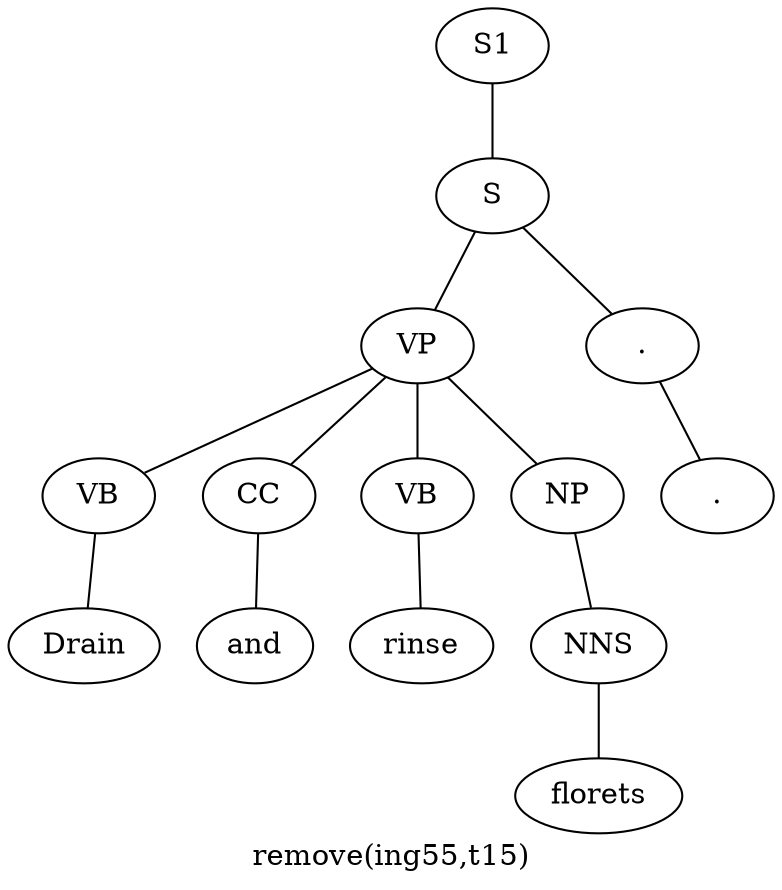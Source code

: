 graph SyntaxGraph {
	label = "remove(ing55,t15)";
	Node0 [label="S1"];
	Node1 [label="S"];
	Node2 [label="VP"];
	Node3 [label="VB"];
	Node4 [label="Drain"];
	Node5 [label="CC"];
	Node6 [label="and"];
	Node7 [label="VB"];
	Node8 [label="rinse"];
	Node9 [label="NP"];
	Node10 [label="NNS"];
	Node11 [label="florets"];
	Node12 [label="."];
	Node13 [label="."];

	Node0 -- Node1;
	Node1 -- Node2;
	Node1 -- Node12;
	Node2 -- Node3;
	Node2 -- Node5;
	Node2 -- Node7;
	Node2 -- Node9;
	Node3 -- Node4;
	Node5 -- Node6;
	Node7 -- Node8;
	Node9 -- Node10;
	Node10 -- Node11;
	Node12 -- Node13;
}